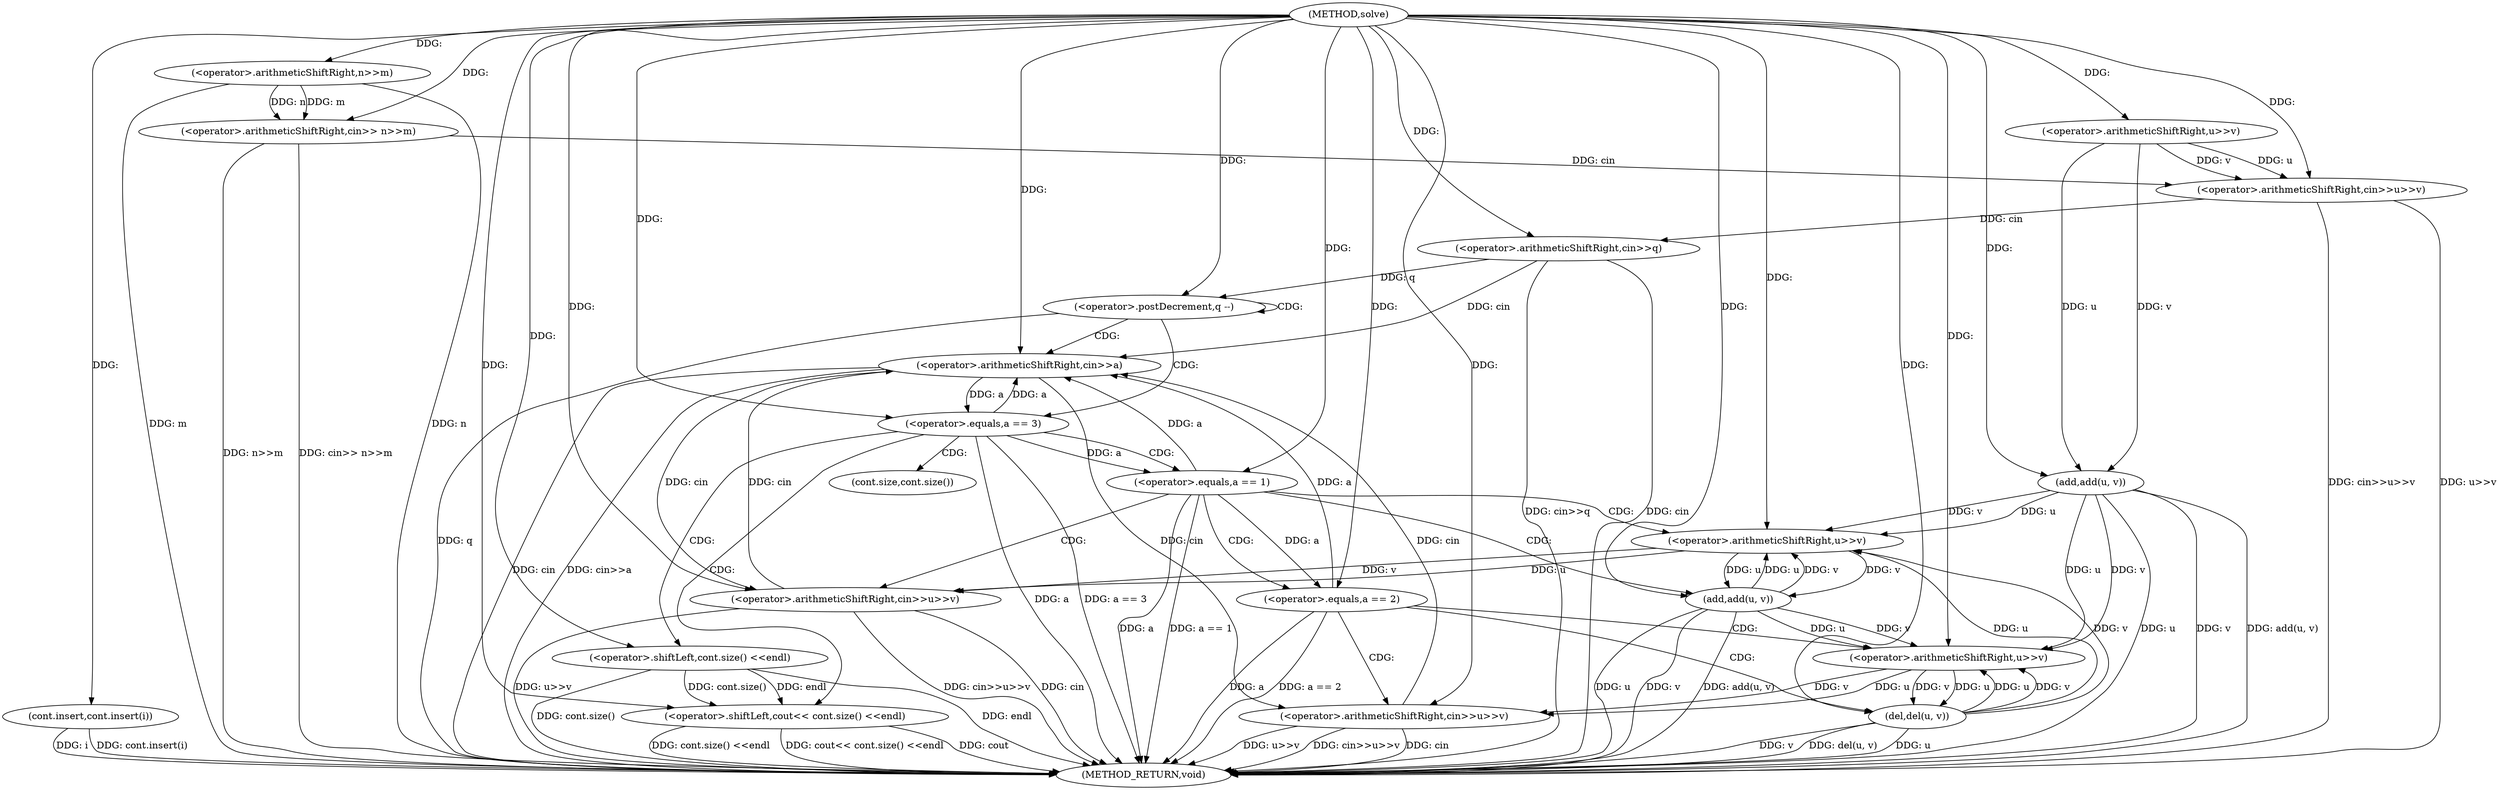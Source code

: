 digraph "solve" {  
"1000141" [label = "(METHOD,solve)" ]
"1000215" [label = "(METHOD_RETURN,void)" ]
"1000145" [label = "(<operator>.arithmeticShiftRight,cin>> n>>m)" ]
"1000150" [label = "(cont.insert,cont.insert(i))" ]
"1000164" [label = "(<operator>.arithmeticShiftRight,cin>>q)" ]
"1000155" [label = "(<operator>.arithmeticShiftRight,cin>>u>>v)" ]
"1000160" [label = "(add,add(u, v))" ]
"1000168" [label = "(<operator>.postDecrement,q --)" ]
"1000147" [label = "(<operator>.arithmeticShiftRight,n>>m)" ]
"1000174" [label = "(<operator>.arithmeticShiftRight,cin>>a)" ]
"1000157" [label = "(<operator>.arithmeticShiftRight,u>>v)" ]
"1000178" [label = "(<operator>.equals,a == 3)" ]
"1000182" [label = "(<operator>.shiftLeft,cout<< cont.size() <<endl)" ]
"1000189" [label = "(<operator>.equals,a == 1)" ]
"1000184" [label = "(<operator>.shiftLeft,cont.size() <<endl)" ]
"1000193" [label = "(<operator>.arithmeticShiftRight,cin>>u>>v)" ]
"1000198" [label = "(add,add(u, v))" ]
"1000203" [label = "(<operator>.equals,a == 2)" ]
"1000195" [label = "(<operator>.arithmeticShiftRight,u>>v)" ]
"1000207" [label = "(<operator>.arithmeticShiftRight,cin>>u>>v)" ]
"1000212" [label = "(del,del(u, v))" ]
"1000209" [label = "(<operator>.arithmeticShiftRight,u>>v)" ]
"1000185" [label = "(cont.size,cont.size())" ]
  "1000147" -> "1000215"  [ label = "DDG: n"] 
  "1000147" -> "1000215"  [ label = "DDG: m"] 
  "1000145" -> "1000215"  [ label = "DDG: n>>m"] 
  "1000145" -> "1000215"  [ label = "DDG: cin>> n>>m"] 
  "1000150" -> "1000215"  [ label = "DDG: cont.insert(i)"] 
  "1000155" -> "1000215"  [ label = "DDG: u>>v"] 
  "1000155" -> "1000215"  [ label = "DDG: cin>>u>>v"] 
  "1000160" -> "1000215"  [ label = "DDG: u"] 
  "1000160" -> "1000215"  [ label = "DDG: v"] 
  "1000160" -> "1000215"  [ label = "DDG: add(u, v)"] 
  "1000164" -> "1000215"  [ label = "DDG: cin"] 
  "1000164" -> "1000215"  [ label = "DDG: cin>>q"] 
  "1000168" -> "1000215"  [ label = "DDG: q"] 
  "1000174" -> "1000215"  [ label = "DDG: cin"] 
  "1000174" -> "1000215"  [ label = "DDG: cin>>a"] 
  "1000178" -> "1000215"  [ label = "DDG: a"] 
  "1000178" -> "1000215"  [ label = "DDG: a == 3"] 
  "1000189" -> "1000215"  [ label = "DDG: a"] 
  "1000189" -> "1000215"  [ label = "DDG: a == 1"] 
  "1000203" -> "1000215"  [ label = "DDG: a"] 
  "1000203" -> "1000215"  [ label = "DDG: a == 2"] 
  "1000207" -> "1000215"  [ label = "DDG: cin"] 
  "1000207" -> "1000215"  [ label = "DDG: u>>v"] 
  "1000207" -> "1000215"  [ label = "DDG: cin>>u>>v"] 
  "1000212" -> "1000215"  [ label = "DDG: u"] 
  "1000212" -> "1000215"  [ label = "DDG: v"] 
  "1000212" -> "1000215"  [ label = "DDG: del(u, v)"] 
  "1000193" -> "1000215"  [ label = "DDG: cin"] 
  "1000193" -> "1000215"  [ label = "DDG: u>>v"] 
  "1000193" -> "1000215"  [ label = "DDG: cin>>u>>v"] 
  "1000198" -> "1000215"  [ label = "DDG: u"] 
  "1000198" -> "1000215"  [ label = "DDG: v"] 
  "1000198" -> "1000215"  [ label = "DDG: add(u, v)"] 
  "1000184" -> "1000215"  [ label = "DDG: cont.size()"] 
  "1000182" -> "1000215"  [ label = "DDG: cont.size() <<endl"] 
  "1000182" -> "1000215"  [ label = "DDG: cout<< cont.size() <<endl"] 
  "1000184" -> "1000215"  [ label = "DDG: endl"] 
  "1000182" -> "1000215"  [ label = "DDG: cout"] 
  "1000150" -> "1000215"  [ label = "DDG: i"] 
  "1000141" -> "1000145"  [ label = "DDG: "] 
  "1000147" -> "1000145"  [ label = "DDG: n"] 
  "1000147" -> "1000145"  [ label = "DDG: m"] 
  "1000141" -> "1000150"  [ label = "DDG: "] 
  "1000155" -> "1000164"  [ label = "DDG: cin"] 
  "1000141" -> "1000164"  [ label = "DDG: "] 
  "1000141" -> "1000147"  [ label = "DDG: "] 
  "1000145" -> "1000155"  [ label = "DDG: cin"] 
  "1000141" -> "1000155"  [ label = "DDG: "] 
  "1000157" -> "1000155"  [ label = "DDG: v"] 
  "1000157" -> "1000155"  [ label = "DDG: u"] 
  "1000157" -> "1000160"  [ label = "DDG: u"] 
  "1000141" -> "1000160"  [ label = "DDG: "] 
  "1000157" -> "1000160"  [ label = "DDG: v"] 
  "1000164" -> "1000168"  [ label = "DDG: q"] 
  "1000141" -> "1000168"  [ label = "DDG: "] 
  "1000141" -> "1000157"  [ label = "DDG: "] 
  "1000164" -> "1000174"  [ label = "DDG: cin"] 
  "1000207" -> "1000174"  [ label = "DDG: cin"] 
  "1000193" -> "1000174"  [ label = "DDG: cin"] 
  "1000141" -> "1000174"  [ label = "DDG: "] 
  "1000178" -> "1000174"  [ label = "DDG: a"] 
  "1000189" -> "1000174"  [ label = "DDG: a"] 
  "1000203" -> "1000174"  [ label = "DDG: a"] 
  "1000174" -> "1000178"  [ label = "DDG: a"] 
  "1000141" -> "1000178"  [ label = "DDG: "] 
  "1000141" -> "1000182"  [ label = "DDG: "] 
  "1000184" -> "1000182"  [ label = "DDG: endl"] 
  "1000184" -> "1000182"  [ label = "DDG: cont.size()"] 
  "1000141" -> "1000184"  [ label = "DDG: "] 
  "1000178" -> "1000189"  [ label = "DDG: a"] 
  "1000141" -> "1000189"  [ label = "DDG: "] 
  "1000174" -> "1000193"  [ label = "DDG: cin"] 
  "1000141" -> "1000193"  [ label = "DDG: "] 
  "1000195" -> "1000193"  [ label = "DDG: v"] 
  "1000195" -> "1000193"  [ label = "DDG: u"] 
  "1000195" -> "1000198"  [ label = "DDG: u"] 
  "1000141" -> "1000198"  [ label = "DDG: "] 
  "1000195" -> "1000198"  [ label = "DDG: v"] 
  "1000160" -> "1000195"  [ label = "DDG: u"] 
  "1000212" -> "1000195"  [ label = "DDG: u"] 
  "1000198" -> "1000195"  [ label = "DDG: u"] 
  "1000141" -> "1000195"  [ label = "DDG: "] 
  "1000160" -> "1000195"  [ label = "DDG: v"] 
  "1000212" -> "1000195"  [ label = "DDG: v"] 
  "1000198" -> "1000195"  [ label = "DDG: v"] 
  "1000189" -> "1000203"  [ label = "DDG: a"] 
  "1000141" -> "1000203"  [ label = "DDG: "] 
  "1000174" -> "1000207"  [ label = "DDG: cin"] 
  "1000141" -> "1000207"  [ label = "DDG: "] 
  "1000209" -> "1000207"  [ label = "DDG: u"] 
  "1000209" -> "1000207"  [ label = "DDG: v"] 
  "1000209" -> "1000212"  [ label = "DDG: u"] 
  "1000141" -> "1000212"  [ label = "DDG: "] 
  "1000209" -> "1000212"  [ label = "DDG: v"] 
  "1000160" -> "1000209"  [ label = "DDG: u"] 
  "1000212" -> "1000209"  [ label = "DDG: u"] 
  "1000198" -> "1000209"  [ label = "DDG: u"] 
  "1000141" -> "1000209"  [ label = "DDG: "] 
  "1000160" -> "1000209"  [ label = "DDG: v"] 
  "1000212" -> "1000209"  [ label = "DDG: v"] 
  "1000198" -> "1000209"  [ label = "DDG: v"] 
  "1000168" -> "1000168"  [ label = "CDG: "] 
  "1000168" -> "1000178"  [ label = "CDG: "] 
  "1000168" -> "1000174"  [ label = "CDG: "] 
  "1000178" -> "1000182"  [ label = "CDG: "] 
  "1000178" -> "1000184"  [ label = "CDG: "] 
  "1000178" -> "1000189"  [ label = "CDG: "] 
  "1000178" -> "1000185"  [ label = "CDG: "] 
  "1000189" -> "1000203"  [ label = "CDG: "] 
  "1000189" -> "1000195"  [ label = "CDG: "] 
  "1000189" -> "1000193"  [ label = "CDG: "] 
  "1000189" -> "1000198"  [ label = "CDG: "] 
  "1000203" -> "1000207"  [ label = "CDG: "] 
  "1000203" -> "1000209"  [ label = "CDG: "] 
  "1000203" -> "1000212"  [ label = "CDG: "] 
}
